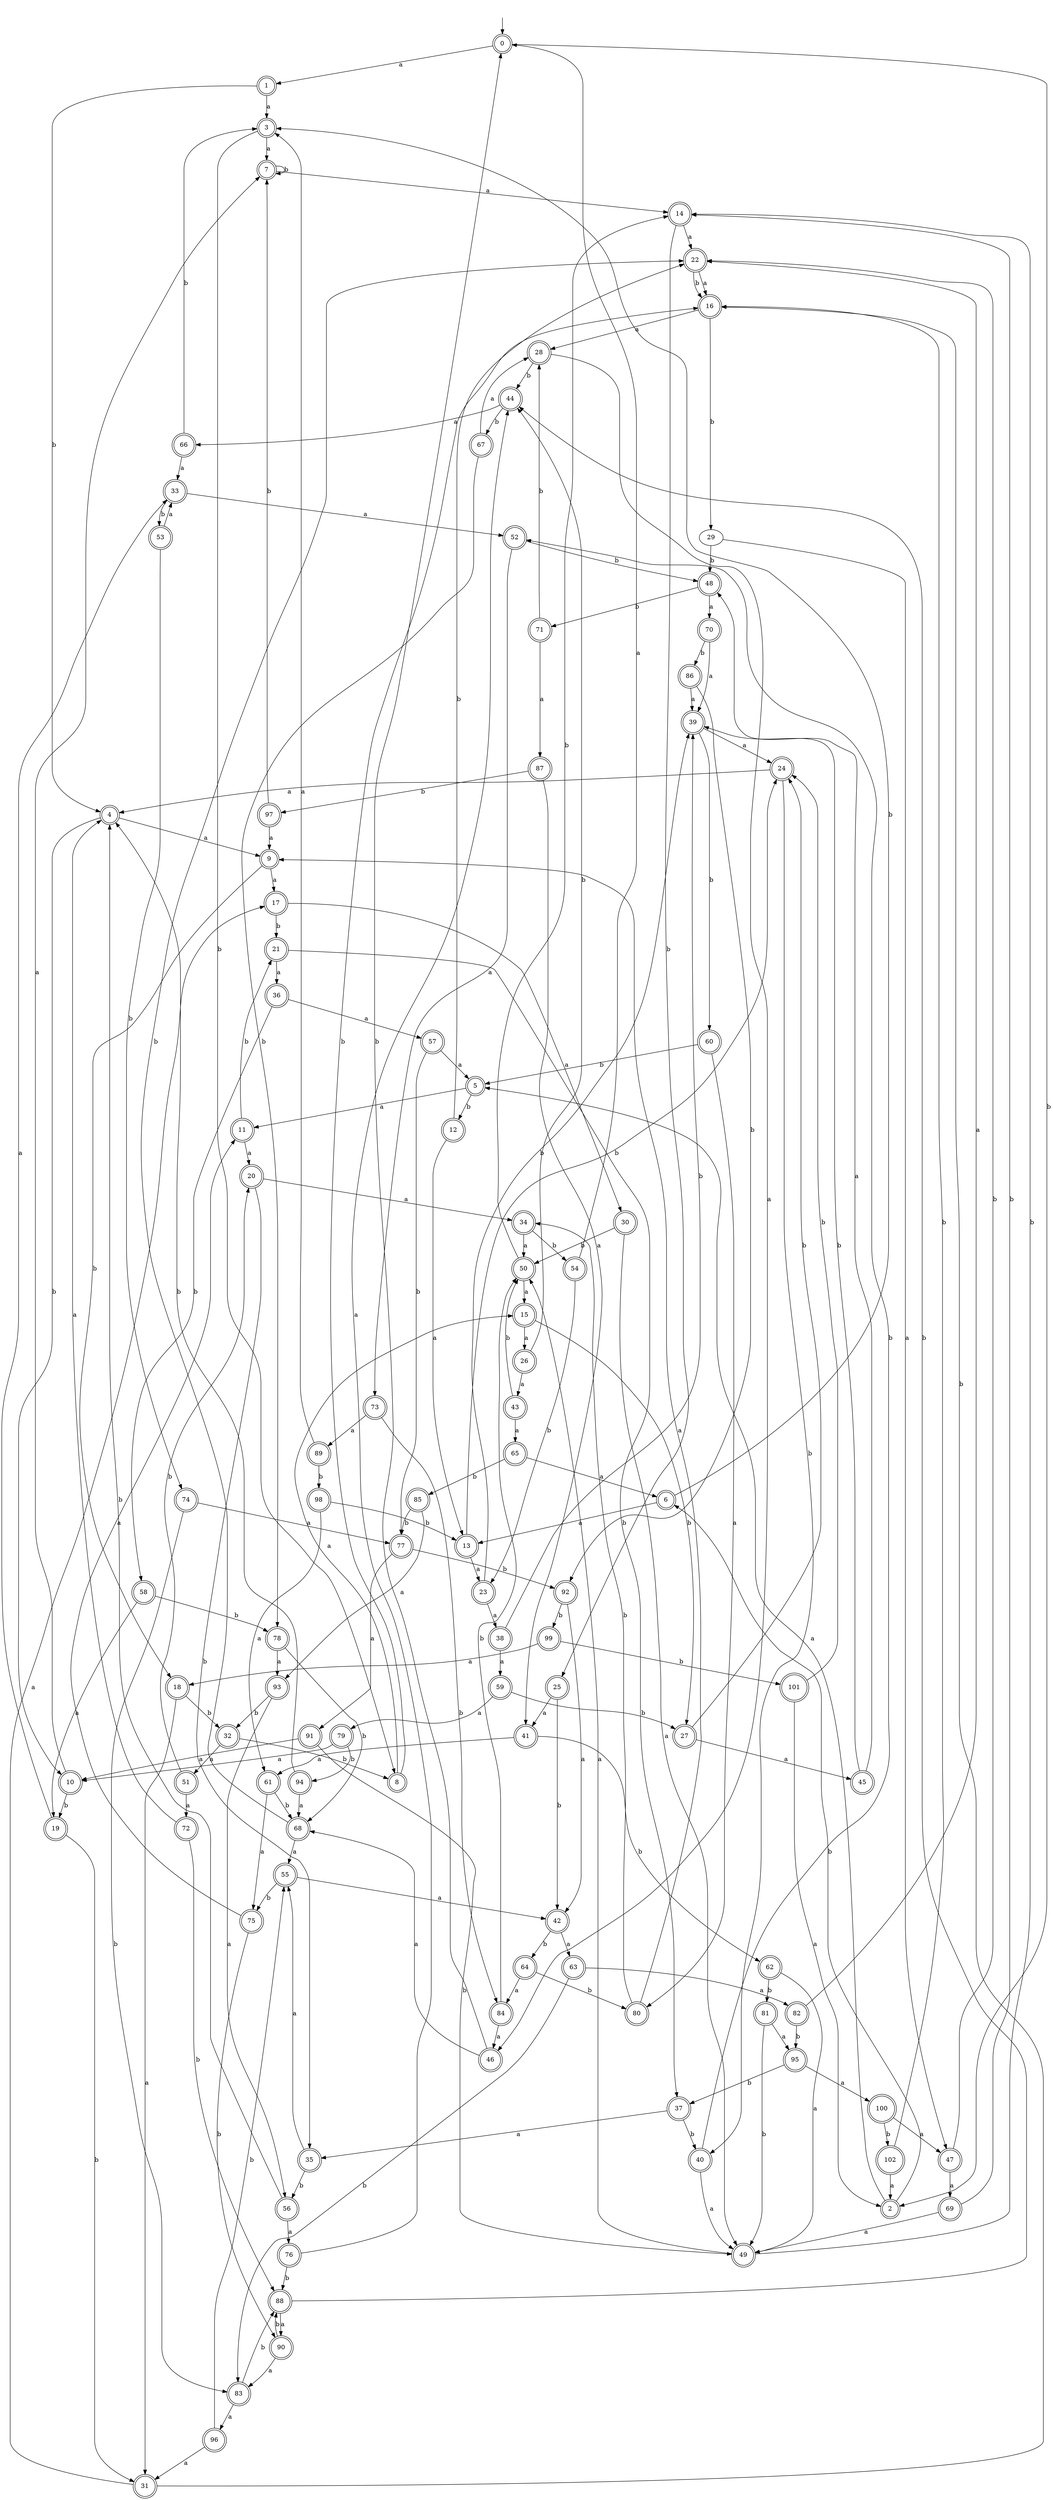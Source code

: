 digraph RandomDFA {
  __start0 [label="", shape=none];
  __start0 -> 0 [label=""];
  0 [shape=circle] [shape=doublecircle]
  0 -> 1 [label="a"]
  0 -> 2 [label="b"]
  1 [shape=doublecircle]
  1 -> 3 [label="a"]
  1 -> 4 [label="b"]
  2 [shape=doublecircle]
  2 -> 5 [label="a"]
  2 -> 6 [label="b"]
  3 [shape=doublecircle]
  3 -> 7 [label="a"]
  3 -> 8 [label="b"]
  4 [shape=doublecircle]
  4 -> 9 [label="a"]
  4 -> 10 [label="b"]
  5 [shape=doublecircle]
  5 -> 11 [label="a"]
  5 -> 12 [label="b"]
  6 [shape=doublecircle]
  6 -> 13 [label="a"]
  6 -> 3 [label="b"]
  7 [shape=doublecircle]
  7 -> 14 [label="a"]
  7 -> 7 [label="b"]
  8 [shape=doublecircle]
  8 -> 15 [label="a"]
  8 -> 16 [label="b"]
  9 [shape=doublecircle]
  9 -> 17 [label="a"]
  9 -> 18 [label="b"]
  10 [shape=doublecircle]
  10 -> 7 [label="a"]
  10 -> 19 [label="b"]
  11 [shape=doublecircle]
  11 -> 20 [label="a"]
  11 -> 21 [label="b"]
  12 [shape=doublecircle]
  12 -> 13 [label="a"]
  12 -> 22 [label="b"]
  13 [shape=doublecircle]
  13 -> 23 [label="a"]
  13 -> 24 [label="b"]
  14 [shape=doublecircle]
  14 -> 22 [label="a"]
  14 -> 25 [label="b"]
  15 [shape=doublecircle]
  15 -> 26 [label="a"]
  15 -> 27 [label="b"]
  16 [shape=doublecircle]
  16 -> 28 [label="a"]
  16 -> 29 [label="b"]
  17 [shape=doublecircle]
  17 -> 30 [label="a"]
  17 -> 21 [label="b"]
  18 [shape=doublecircle]
  18 -> 31 [label="a"]
  18 -> 32 [label="b"]
  19 [shape=doublecircle]
  19 -> 33 [label="a"]
  19 -> 31 [label="b"]
  20 [shape=doublecircle]
  20 -> 34 [label="a"]
  20 -> 35 [label="b"]
  21 [shape=doublecircle]
  21 -> 36 [label="a"]
  21 -> 37 [label="b"]
  22 [shape=doublecircle]
  22 -> 16 [label="a"]
  22 -> 16 [label="b"]
  23 [shape=doublecircle]
  23 -> 38 [label="a"]
  23 -> 39 [label="b"]
  24 [shape=doublecircle]
  24 -> 4 [label="a"]
  24 -> 40 [label="b"]
  25 [shape=doublecircle]
  25 -> 41 [label="a"]
  25 -> 42 [label="b"]
  26 [shape=doublecircle]
  26 -> 43 [label="a"]
  26 -> 44 [label="b"]
  27 [shape=doublecircle]
  27 -> 45 [label="a"]
  27 -> 24 [label="b"]
  28 [shape=doublecircle]
  28 -> 46 [label="a"]
  28 -> 44 [label="b"]
  29
  29 -> 47 [label="a"]
  29 -> 48 [label="b"]
  30 [shape=doublecircle]
  30 -> 49 [label="a"]
  30 -> 50 [label="b"]
  31 [shape=doublecircle]
  31 -> 17 [label="a"]
  31 -> 16 [label="b"]
  32 [shape=doublecircle]
  32 -> 51 [label="a"]
  32 -> 8 [label="b"]
  33 [shape=doublecircle]
  33 -> 52 [label="a"]
  33 -> 53 [label="b"]
  34 [shape=doublecircle]
  34 -> 50 [label="a"]
  34 -> 54 [label="b"]
  35 [shape=doublecircle]
  35 -> 55 [label="a"]
  35 -> 56 [label="b"]
  36 [shape=doublecircle]
  36 -> 57 [label="a"]
  36 -> 58 [label="b"]
  37 [shape=doublecircle]
  37 -> 35 [label="a"]
  37 -> 40 [label="b"]
  38 [shape=doublecircle]
  38 -> 59 [label="a"]
  38 -> 39 [label="b"]
  39 [shape=doublecircle]
  39 -> 24 [label="a"]
  39 -> 60 [label="b"]
  40 [shape=doublecircle]
  40 -> 49 [label="a"]
  40 -> 52 [label="b"]
  41 [shape=doublecircle]
  41 -> 61 [label="a"]
  41 -> 62 [label="b"]
  42 [shape=doublecircle]
  42 -> 63 [label="a"]
  42 -> 64 [label="b"]
  43 [shape=doublecircle]
  43 -> 65 [label="a"]
  43 -> 50 [label="b"]
  44 [shape=doublecircle]
  44 -> 66 [label="a"]
  44 -> 67 [label="b"]
  45 [shape=doublecircle]
  45 -> 48 [label="a"]
  45 -> 39 [label="b"]
  46 [shape=doublecircle]
  46 -> 68 [label="a"]
  46 -> 0 [label="b"]
  47 [shape=doublecircle]
  47 -> 69 [label="a"]
  47 -> 22 [label="b"]
  48 [shape=doublecircle]
  48 -> 70 [label="a"]
  48 -> 71 [label="b"]
  49 [shape=doublecircle]
  49 -> 50 [label="a"]
  49 -> 14 [label="b"]
  50 [shape=doublecircle]
  50 -> 15 [label="a"]
  50 -> 14 [label="b"]
  51 [shape=doublecircle]
  51 -> 72 [label="a"]
  51 -> 20 [label="b"]
  52 [shape=doublecircle]
  52 -> 73 [label="a"]
  52 -> 48 [label="b"]
  53 [shape=doublecircle]
  53 -> 33 [label="a"]
  53 -> 74 [label="b"]
  54 [shape=doublecircle]
  54 -> 0 [label="a"]
  54 -> 23 [label="b"]
  55 [shape=doublecircle]
  55 -> 42 [label="a"]
  55 -> 75 [label="b"]
  56 [shape=doublecircle]
  56 -> 76 [label="a"]
  56 -> 4 [label="b"]
  57 [shape=doublecircle]
  57 -> 5 [label="a"]
  57 -> 77 [label="b"]
  58 [shape=doublecircle]
  58 -> 19 [label="a"]
  58 -> 78 [label="b"]
  59 [shape=doublecircle]
  59 -> 79 [label="a"]
  59 -> 27 [label="b"]
  60 [shape=doublecircle]
  60 -> 80 [label="a"]
  60 -> 5 [label="b"]
  61 [shape=doublecircle]
  61 -> 75 [label="a"]
  61 -> 68 [label="b"]
  62 [shape=doublecircle]
  62 -> 49 [label="a"]
  62 -> 81 [label="b"]
  63 [shape=doublecircle]
  63 -> 82 [label="a"]
  63 -> 83 [label="b"]
  64 [shape=doublecircle]
  64 -> 84 [label="a"]
  64 -> 80 [label="b"]
  65 [shape=doublecircle]
  65 -> 6 [label="a"]
  65 -> 85 [label="b"]
  66 [shape=doublecircle]
  66 -> 33 [label="a"]
  66 -> 3 [label="b"]
  67 [shape=doublecircle]
  67 -> 28 [label="a"]
  67 -> 78 [label="b"]
  68 [shape=doublecircle]
  68 -> 55 [label="a"]
  68 -> 22 [label="b"]
  69 [shape=doublecircle]
  69 -> 49 [label="a"]
  69 -> 14 [label="b"]
  70 [shape=doublecircle]
  70 -> 39 [label="a"]
  70 -> 86 [label="b"]
  71 [shape=doublecircle]
  71 -> 87 [label="a"]
  71 -> 28 [label="b"]
  72 [shape=doublecircle]
  72 -> 4 [label="a"]
  72 -> 88 [label="b"]
  73 [shape=doublecircle]
  73 -> 89 [label="a"]
  73 -> 84 [label="b"]
  74 [shape=doublecircle]
  74 -> 77 [label="a"]
  74 -> 83 [label="b"]
  75 [shape=doublecircle]
  75 -> 11 [label="a"]
  75 -> 90 [label="b"]
  76 [shape=doublecircle]
  76 -> 44 [label="a"]
  76 -> 88 [label="b"]
  77 [shape=doublecircle]
  77 -> 91 [label="a"]
  77 -> 92 [label="b"]
  78 [shape=doublecircle]
  78 -> 93 [label="a"]
  78 -> 68 [label="b"]
  79 [shape=doublecircle]
  79 -> 10 [label="a"]
  79 -> 94 [label="b"]
  80 [shape=doublecircle]
  80 -> 9 [label="a"]
  80 -> 34 [label="b"]
  81 [shape=doublecircle]
  81 -> 95 [label="a"]
  81 -> 49 [label="b"]
  82 [shape=doublecircle]
  82 -> 22 [label="a"]
  82 -> 95 [label="b"]
  83 [shape=doublecircle]
  83 -> 96 [label="a"]
  83 -> 88 [label="b"]
  84 [shape=doublecircle]
  84 -> 46 [label="a"]
  84 -> 50 [label="b"]
  85 [shape=doublecircle]
  85 -> 93 [label="a"]
  85 -> 77 [label="b"]
  86 [shape=doublecircle]
  86 -> 39 [label="a"]
  86 -> 92 [label="b"]
  87 [shape=doublecircle]
  87 -> 41 [label="a"]
  87 -> 97 [label="b"]
  88 [shape=doublecircle]
  88 -> 90 [label="a"]
  88 -> 44 [label="b"]
  89 [shape=doublecircle]
  89 -> 3 [label="a"]
  89 -> 98 [label="b"]
  90 [shape=doublecircle]
  90 -> 83 [label="a"]
  90 -> 88 [label="b"]
  91 [shape=doublecircle]
  91 -> 10 [label="a"]
  91 -> 49 [label="b"]
  92 [shape=doublecircle]
  92 -> 42 [label="a"]
  92 -> 99 [label="b"]
  93 [shape=doublecircle]
  93 -> 56 [label="a"]
  93 -> 32 [label="b"]
  94 [shape=doublecircle]
  94 -> 68 [label="a"]
  94 -> 4 [label="b"]
  95 [shape=doublecircle]
  95 -> 100 [label="a"]
  95 -> 37 [label="b"]
  96 [shape=doublecircle]
  96 -> 31 [label="a"]
  96 -> 55 [label="b"]
  97 [shape=doublecircle]
  97 -> 9 [label="a"]
  97 -> 7 [label="b"]
  98 [shape=doublecircle]
  98 -> 61 [label="a"]
  98 -> 13 [label="b"]
  99 [shape=doublecircle]
  99 -> 18 [label="a"]
  99 -> 101 [label="b"]
  100 [shape=doublecircle]
  100 -> 47 [label="a"]
  100 -> 102 [label="b"]
  101 [shape=doublecircle]
  101 -> 2 [label="a"]
  101 -> 24 [label="b"]
  102 [shape=doublecircle]
  102 -> 2 [label="a"]
  102 -> 16 [label="b"]
}
